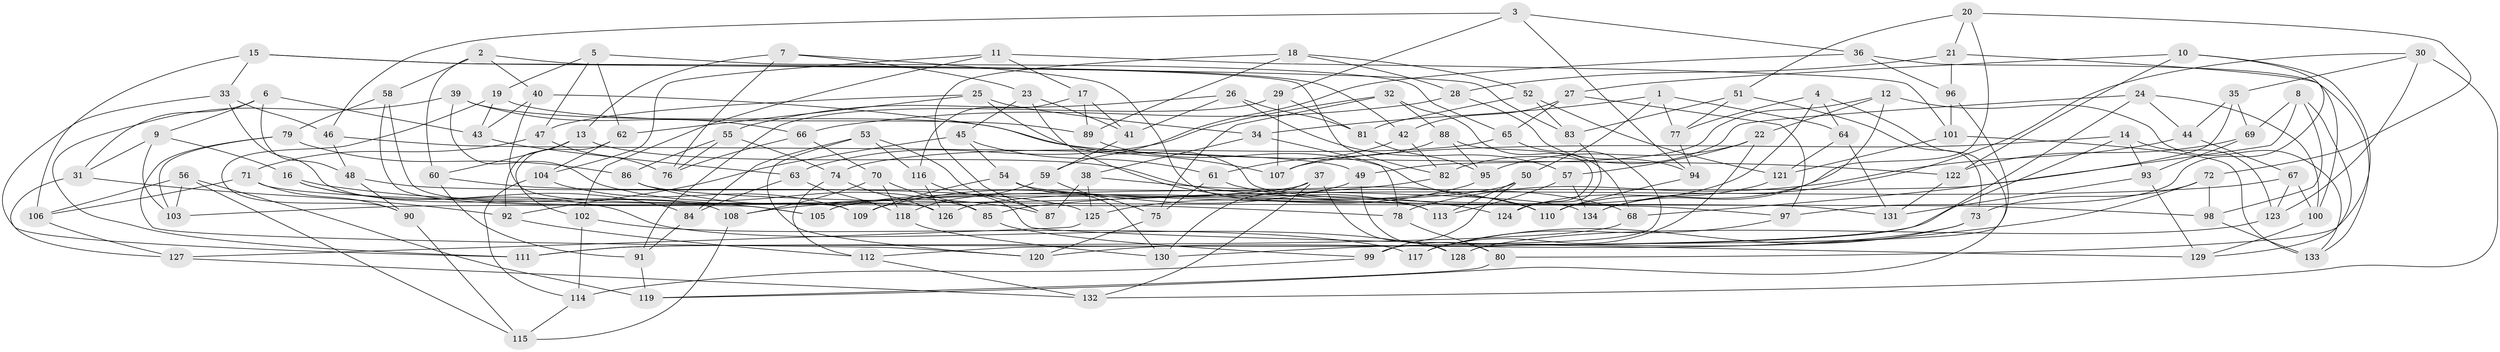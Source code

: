 // coarse degree distribution, {6: 0.6049382716049383, 4: 0.345679012345679, 5: 0.04938271604938271}
// Generated by graph-tools (version 1.1) at 2025/42/03/06/25 10:42:18]
// undirected, 134 vertices, 268 edges
graph export_dot {
graph [start="1"]
  node [color=gray90,style=filled];
  1;
  2;
  3;
  4;
  5;
  6;
  7;
  8;
  9;
  10;
  11;
  12;
  13;
  14;
  15;
  16;
  17;
  18;
  19;
  20;
  21;
  22;
  23;
  24;
  25;
  26;
  27;
  28;
  29;
  30;
  31;
  32;
  33;
  34;
  35;
  36;
  37;
  38;
  39;
  40;
  41;
  42;
  43;
  44;
  45;
  46;
  47;
  48;
  49;
  50;
  51;
  52;
  53;
  54;
  55;
  56;
  57;
  58;
  59;
  60;
  61;
  62;
  63;
  64;
  65;
  66;
  67;
  68;
  69;
  70;
  71;
  72;
  73;
  74;
  75;
  76;
  77;
  78;
  79;
  80;
  81;
  82;
  83;
  84;
  85;
  86;
  87;
  88;
  89;
  90;
  91;
  92;
  93;
  94;
  95;
  96;
  97;
  98;
  99;
  100;
  101;
  102;
  103;
  104;
  105;
  106;
  107;
  108;
  109;
  110;
  111;
  112;
  113;
  114;
  115;
  116;
  117;
  118;
  119;
  120;
  121;
  122;
  123;
  124;
  125;
  126;
  127;
  128;
  129;
  130;
  131;
  132;
  133;
  134;
  1 -- 50;
  1 -- 64;
  1 -- 77;
  1 -- 34;
  2 -- 60;
  2 -- 42;
  2 -- 58;
  2 -- 40;
  3 -- 29;
  3 -- 94;
  3 -- 46;
  3 -- 36;
  4 -- 77;
  4 -- 119;
  4 -- 126;
  4 -- 64;
  5 -- 65;
  5 -- 19;
  5 -- 47;
  5 -- 62;
  6 -- 9;
  6 -- 31;
  6 -- 43;
  6 -- 48;
  7 -- 113;
  7 -- 13;
  7 -- 23;
  7 -- 76;
  8 -- 98;
  8 -- 105;
  8 -- 129;
  8 -- 69;
  9 -- 16;
  9 -- 103;
  9 -- 31;
  10 -- 97;
  10 -- 122;
  10 -- 27;
  10 -- 80;
  11 -- 101;
  11 -- 17;
  11 -- 102;
  11 -- 104;
  12 -- 134;
  12 -- 133;
  12 -- 49;
  12 -- 22;
  13 -- 60;
  13 -- 124;
  13 -- 92;
  14 -- 93;
  14 -- 107;
  14 -- 111;
  14 -- 123;
  15 -- 83;
  15 -- 106;
  15 -- 33;
  15 -- 82;
  16 -- 105;
  16 -- 128;
  16 -- 84;
  17 -- 41;
  17 -- 89;
  17 -- 116;
  18 -- 87;
  18 -- 28;
  18 -- 89;
  18 -- 52;
  19 -- 43;
  19 -- 89;
  19 -- 90;
  20 -- 72;
  20 -- 110;
  20 -- 21;
  20 -- 51;
  21 -- 100;
  21 -- 28;
  21 -- 96;
  22 -- 117;
  22 -- 57;
  22 -- 95;
  23 -- 41;
  23 -- 113;
  23 -- 45;
  24 -- 100;
  24 -- 112;
  24 -- 44;
  24 -- 82;
  25 -- 34;
  25 -- 62;
  25 -- 131;
  25 -- 47;
  26 -- 55;
  26 -- 81;
  26 -- 41;
  26 -- 57;
  27 -- 65;
  27 -- 42;
  27 -- 97;
  28 -- 66;
  28 -- 94;
  29 -- 81;
  29 -- 91;
  29 -- 107;
  30 -- 123;
  30 -- 132;
  30 -- 35;
  30 -- 134;
  31 -- 127;
  31 -- 92;
  32 -- 75;
  32 -- 68;
  32 -- 63;
  32 -- 88;
  33 -- 111;
  33 -- 46;
  33 -- 108;
  34 -- 38;
  34 -- 78;
  35 -- 69;
  35 -- 44;
  35 -- 68;
  36 -- 133;
  36 -- 96;
  36 -- 59;
  37 -- 132;
  37 -- 103;
  37 -- 130;
  37 -- 128;
  38 -- 110;
  38 -- 125;
  38 -- 87;
  39 -- 85;
  39 -- 122;
  39 -- 66;
  39 -- 111;
  40 -- 107;
  40 -- 43;
  40 -- 109;
  41 -- 59;
  42 -- 61;
  42 -- 82;
  43 -- 63;
  44 -- 67;
  44 -- 78;
  45 -- 54;
  45 -- 61;
  45 -- 92;
  46 -- 49;
  46 -- 48;
  47 -- 76;
  47 -- 71;
  48 -- 134;
  48 -- 90;
  49 -- 109;
  49 -- 80;
  50 -- 105;
  50 -- 99;
  50 -- 113;
  51 -- 83;
  51 -- 77;
  51 -- 73;
  52 -- 83;
  52 -- 81;
  52 -- 121;
  53 -- 84;
  53 -- 120;
  53 -- 116;
  53 -- 87;
  54 -- 98;
  54 -- 109;
  54 -- 130;
  55 -- 76;
  55 -- 86;
  55 -- 74;
  56 -- 115;
  56 -- 119;
  56 -- 103;
  56 -- 106;
  57 -- 134;
  57 -- 113;
  58 -- 126;
  58 -- 79;
  58 -- 105;
  59 -- 118;
  59 -- 75;
  60 -- 125;
  60 -- 91;
  61 -- 75;
  61 -- 68;
  62 -- 102;
  62 -- 104;
  63 -- 118;
  63 -- 84;
  64 -- 131;
  64 -- 121;
  65 -- 74;
  65 -- 99;
  66 -- 70;
  66 -- 76;
  67 -- 85;
  67 -- 100;
  67 -- 123;
  68 -- 111;
  69 -- 93;
  69 -- 122;
  70 -- 85;
  70 -- 118;
  70 -- 108;
  71 -- 78;
  71 -- 106;
  71 -- 90;
  72 -- 73;
  72 -- 98;
  72 -- 130;
  73 -- 120;
  73 -- 117;
  74 -- 112;
  74 -- 126;
  75 -- 120;
  77 -- 94;
  78 -- 80;
  79 -- 103;
  79 -- 86;
  79 -- 120;
  80 -- 119;
  81 -- 95;
  82 -- 108;
  83 -- 124;
  84 -- 91;
  85 -- 99;
  86 -- 97;
  86 -- 87;
  88 -- 95;
  88 -- 107;
  88 -- 124;
  89 -- 110;
  90 -- 115;
  91 -- 119;
  92 -- 112;
  93 -- 129;
  93 -- 131;
  94 -- 110;
  95 -- 125;
  96 -- 128;
  96 -- 101;
  97 -- 117;
  98 -- 133;
  99 -- 114;
  100 -- 129;
  101 -- 121;
  101 -- 133;
  102 -- 114;
  102 -- 117;
  104 -- 109;
  104 -- 114;
  106 -- 127;
  108 -- 115;
  112 -- 132;
  114 -- 115;
  116 -- 129;
  116 -- 126;
  118 -- 130;
  121 -- 124;
  122 -- 131;
  123 -- 128;
  125 -- 127;
  127 -- 132;
}
